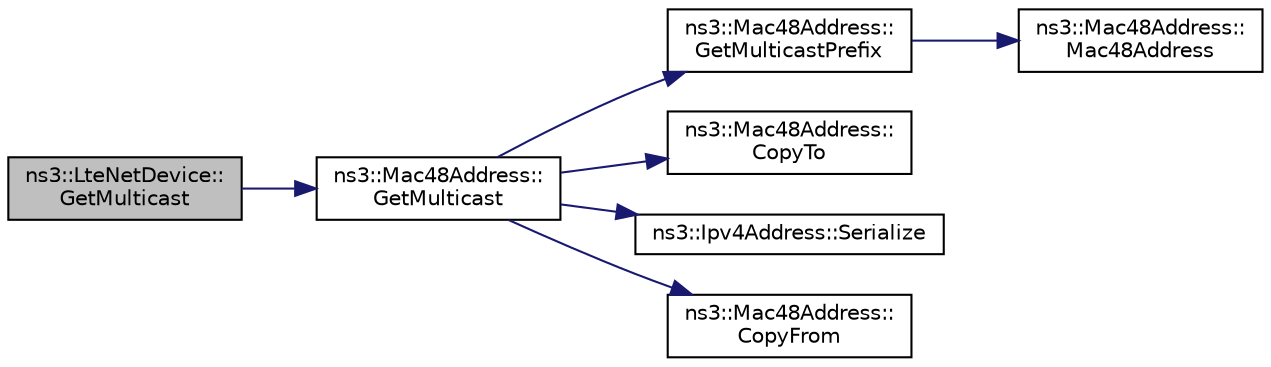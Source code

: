 digraph "ns3::LteNetDevice::GetMulticast"
{
  edge [fontname="Helvetica",fontsize="10",labelfontname="Helvetica",labelfontsize="10"];
  node [fontname="Helvetica",fontsize="10",shape=record];
  rankdir="LR";
  Node1 [label="ns3::LteNetDevice::\lGetMulticast",height=0.2,width=0.4,color="black", fillcolor="grey75", style="filled", fontcolor="black"];
  Node1 -> Node2 [color="midnightblue",fontsize="10",style="solid"];
  Node2 [label="ns3::Mac48Address::\lGetMulticast",height=0.2,width=0.4,color="black", fillcolor="white", style="filled",URL="$db/dee/classns3_1_1Mac48Address.html#a23d170f8c7a7d90a8110425620285819"];
  Node2 -> Node3 [color="midnightblue",fontsize="10",style="solid"];
  Node3 [label="ns3::Mac48Address::\lGetMulticastPrefix",height=0.2,width=0.4,color="black", fillcolor="white", style="filled",URL="$db/dee/classns3_1_1Mac48Address.html#a972212d7b69ef0beab1048c733619b3a"];
  Node3 -> Node4 [color="midnightblue",fontsize="10",style="solid"];
  Node4 [label="ns3::Mac48Address::\lMac48Address",height=0.2,width=0.4,color="black", fillcolor="white", style="filled",URL="$db/dee/classns3_1_1Mac48Address.html#a17882c09fc6317d5bcf4efdb62a37d07"];
  Node2 -> Node5 [color="midnightblue",fontsize="10",style="solid"];
  Node5 [label="ns3::Mac48Address::\lCopyTo",height=0.2,width=0.4,color="black", fillcolor="white", style="filled",URL="$db/dee/classns3_1_1Mac48Address.html#af18ec8c52c35fccc664802747ae9a0b6"];
  Node2 -> Node6 [color="midnightblue",fontsize="10",style="solid"];
  Node6 [label="ns3::Ipv4Address::Serialize",height=0.2,width=0.4,color="black", fillcolor="white", style="filled",URL="$de/d55/classns3_1_1Ipv4Address.html#afa8e7c9d7347c91dfcf5dab3f4a71a2b"];
  Node2 -> Node7 [color="midnightblue",fontsize="10",style="solid"];
  Node7 [label="ns3::Mac48Address::\lCopyFrom",height=0.2,width=0.4,color="black", fillcolor="white", style="filled",URL="$db/dee/classns3_1_1Mac48Address.html#a62033fab3f2c573f0cc0be1121d493d2"];
}
